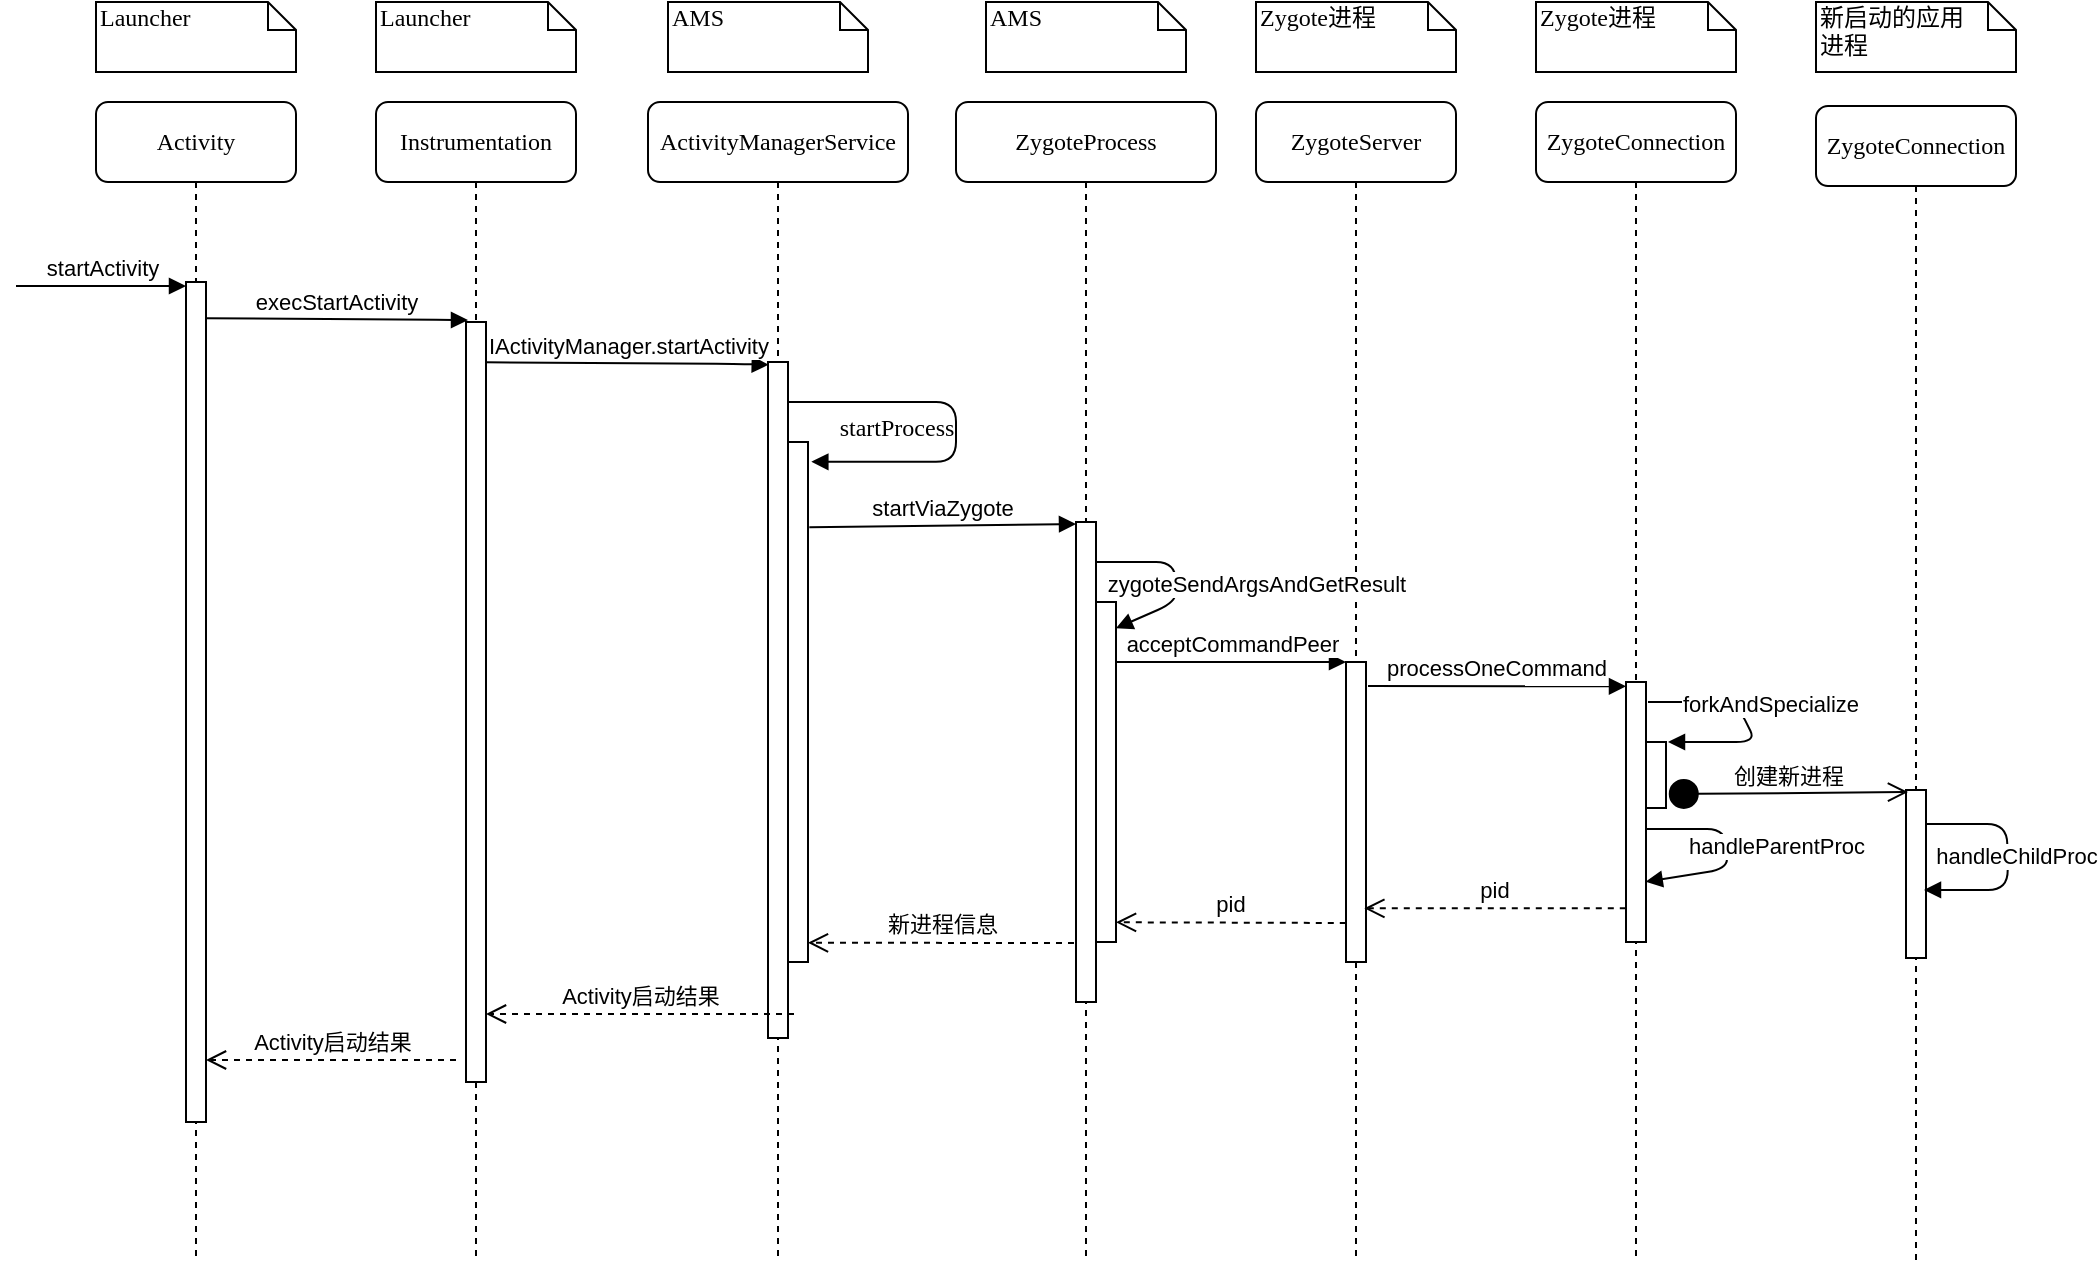 <mxfile version="7.9.5" type="device" userAgent="Mozilla/5.0 (X11; Linux x86_64) AppleWebKit/537.36 (KHTML, like Gecko) draw.io/7.9.5 Chrome/58.0.303.110 Electron/1.7.5 Safari/537.36" editor="www.draw.io"><diagram name="Page-1" id="13e1069c-82ec-6db2-03f1-153e76fe0fe0"><mxGraphModel dx="2083" dy="588" grid="1" gridSize="10" guides="1" tooltips="1" connect="1" arrows="1" fold="1" page="1" pageScale="1" pageWidth="1100" pageHeight="850" background="#ffffff" math="0" shadow="0"><root><mxCell id="0"/><mxCell id="1" parent="0"/><mxCell id="7baba1c4bc27f4b0-2" value="&lt;div&gt;&lt;span&gt;Instrumentation&lt;/span&gt;&lt;/div&gt;" style="shape=umlLifeline;perimeter=lifelinePerimeter;whiteSpace=wrap;html=1;container=1;collapsible=0;recursiveResize=0;outlineConnect=0;rounded=1;shadow=0;comic=0;labelBackgroundColor=none;strokeColor=#000000;strokeWidth=1;fillColor=#FFFFFF;fontFamily=Verdana;fontSize=12;fontColor=#000000;align=center;" parent="1" vertex="1"><mxGeometry x="150" y="160" width="100" height="580" as="geometry"/></mxCell><mxCell id="7baba1c4bc27f4b0-10" value="" style="html=1;points=[];perimeter=orthogonalPerimeter;rounded=0;shadow=0;comic=0;labelBackgroundColor=none;strokeColor=#000000;strokeWidth=1;fillColor=#FFFFFF;fontFamily=Verdana;fontSize=12;fontColor=#000000;align=center;" parent="7baba1c4bc27f4b0-2" vertex="1"><mxGeometry x="45" y="110" width="10" height="380" as="geometry"/></mxCell><mxCell id="7baba1c4bc27f4b0-3" value="ActivityManagerService" style="shape=umlLifeline;perimeter=lifelinePerimeter;whiteSpace=wrap;html=1;container=1;collapsible=0;recursiveResize=0;outlineConnect=0;rounded=1;shadow=0;comic=0;labelBackgroundColor=none;strokeColor=#000000;strokeWidth=1;fillColor=#FFFFFF;fontFamily=Verdana;fontSize=12;fontColor=#000000;align=center;" parent="1" vertex="1"><mxGeometry x="286" y="160" width="130" height="580" as="geometry"/></mxCell><mxCell id="7baba1c4bc27f4b0-13" value="" style="html=1;points=[];perimeter=orthogonalPerimeter;rounded=0;shadow=0;comic=0;labelBackgroundColor=none;strokeColor=#000000;strokeWidth=1;fillColor=#FFFFFF;fontFamily=Verdana;fontSize=12;fontColor=#000000;align=center;" parent="7baba1c4bc27f4b0-3" vertex="1"><mxGeometry x="60" y="130" width="10" height="338" as="geometry"/></mxCell><mxCell id="7baba1c4bc27f4b0-4" value="ZygoteProcess" style="shape=umlLifeline;perimeter=lifelinePerimeter;whiteSpace=wrap;html=1;container=1;collapsible=0;recursiveResize=0;outlineConnect=0;rounded=1;shadow=0;comic=0;labelBackgroundColor=none;strokeColor=#000000;strokeWidth=1;fillColor=#FFFFFF;fontFamily=Verdana;fontSize=12;fontColor=#000000;align=center;size=40;" parent="1" vertex="1"><mxGeometry x="440" y="160" width="130" height="580" as="geometry"/></mxCell><mxCell id="7baba1c4bc27f4b0-5" value="ZygoteServer" style="shape=umlLifeline;perimeter=lifelinePerimeter;whiteSpace=wrap;html=1;container=1;collapsible=0;recursiveResize=0;outlineConnect=0;rounded=1;shadow=0;comic=0;labelBackgroundColor=none;strokeColor=#000000;strokeWidth=1;fillColor=#FFFFFF;fontFamily=Verdana;fontSize=12;fontColor=#000000;align=center;" parent="1" vertex="1"><mxGeometry x="590" y="160" width="100" height="580" as="geometry"/></mxCell><mxCell id="7baba1c4bc27f4b0-19" value="" style="html=1;points=[];perimeter=orthogonalPerimeter;rounded=0;shadow=0;comic=0;labelBackgroundColor=none;strokeColor=#000000;strokeWidth=1;fillColor=#FFFFFF;fontFamily=Verdana;fontSize=12;fontColor=#000000;align=center;" parent="7baba1c4bc27f4b0-5" vertex="1"><mxGeometry x="45" y="280" width="10" height="150" as="geometry"/></mxCell><mxCell id="7baba1c4bc27f4b0-6" value="ZygoteConnection" style="shape=umlLifeline;perimeter=lifelinePerimeter;whiteSpace=wrap;html=1;container=1;collapsible=0;recursiveResize=0;outlineConnect=0;rounded=1;shadow=0;comic=0;labelBackgroundColor=none;strokeColor=#000000;strokeWidth=1;fillColor=#FFFFFF;fontFamily=Verdana;fontSize=12;fontColor=#000000;align=center;" parent="1" vertex="1"><mxGeometry x="730" y="160" width="100" height="580" as="geometry"/></mxCell><mxCell id="pQuNC2DUNFLTjC2z-Mb4-32" value="" style="html=1;points=[];perimeter=orthogonalPerimeter;rounded=0;shadow=0;comic=0;labelBackgroundColor=none;strokeColor=#000000;strokeWidth=1;fillColor=#FFFFFF;fontFamily=Verdana;fontSize=12;fontColor=#000000;align=center;" parent="7baba1c4bc27f4b0-6" vertex="1"><mxGeometry x="45" y="290" width="10" height="130" as="geometry"/></mxCell><mxCell id="7baba1c4bc27f4b0-7" value="ZygoteConnection" style="shape=umlLifeline;perimeter=lifelinePerimeter;whiteSpace=wrap;html=1;container=1;collapsible=0;recursiveResize=0;outlineConnect=0;rounded=1;shadow=0;comic=0;labelBackgroundColor=none;strokeColor=#000000;strokeWidth=1;fillColor=#FFFFFF;fontFamily=Verdana;fontSize=12;fontColor=#000000;align=center;" parent="1" vertex="1"><mxGeometry x="870" y="162" width="100" height="580" as="geometry"/></mxCell><mxCell id="7baba1c4bc27f4b0-25" value="" style="html=1;points=[];perimeter=orthogonalPerimeter;rounded=0;shadow=0;comic=0;labelBackgroundColor=none;strokeColor=#000000;strokeWidth=1;fillColor=#FFFFFF;fontFamily=Verdana;fontSize=12;fontColor=#000000;align=center;" parent="7baba1c4bc27f4b0-7" vertex="1"><mxGeometry x="45" y="342" width="10" height="84" as="geometry"/></mxCell><mxCell id="7baba1c4bc27f4b0-8" value="Activity" style="shape=umlLifeline;perimeter=lifelinePerimeter;whiteSpace=wrap;html=1;container=1;collapsible=0;recursiveResize=0;outlineConnect=0;rounded=1;shadow=0;comic=0;labelBackgroundColor=none;strokeColor=#000000;strokeWidth=1;fillColor=#FFFFFF;fontFamily=Verdana;fontSize=12;fontColor=#000000;align=center;" parent="1" vertex="1"><mxGeometry x="10" y="160" width="100" height="580" as="geometry"/></mxCell><mxCell id="7baba1c4bc27f4b0-9" value="" style="html=1;points=[];perimeter=orthogonalPerimeter;rounded=0;shadow=0;comic=0;labelBackgroundColor=none;strokeColor=#000000;strokeWidth=1;fillColor=#FFFFFF;fontFamily=Verdana;fontSize=12;fontColor=#000000;align=center;" parent="7baba1c4bc27f4b0-8" vertex="1"><mxGeometry x="45" y="90" width="10" height="420" as="geometry"/></mxCell><mxCell id="7baba1c4bc27f4b0-16" value="" style="html=1;points=[];perimeter=orthogonalPerimeter;rounded=0;shadow=0;comic=0;labelBackgroundColor=none;strokeColor=#000000;strokeWidth=1;fillColor=#FFFFFF;fontFamily=Verdana;fontSize=12;fontColor=#000000;align=center;" parent="1" vertex="1"><mxGeometry x="500" y="370" width="10" height="240" as="geometry"/></mxCell><mxCell id="7baba1c4bc27f4b0-17" value="startProcess" style="html=1;verticalAlign=bottom;endArrow=block;labelBackgroundColor=none;fontFamily=Verdana;fontSize=12;edgeStyle=elbowEdgeStyle;elbow=vertical;entryX=1.167;entryY=0.038;entryDx=0;entryDy=0;entryPerimeter=0;" parent="1" source="7baba1c4bc27f4b0-13" target="pQuNC2DUNFLTjC2z-Mb4-15" edge="1"><mxGeometry x="0.139" y="-30" relative="1" as="geometry"><mxPoint x="420" y="300" as="sourcePoint"/><Array as="points"><mxPoint x="440" y="310"/><mxPoint x="450" y="310"/><mxPoint x="370" y="300"/></Array><mxPoint as="offset"/></mxGeometry></mxCell><mxCell id="7baba1c4bc27f4b0-40" value="Launcher" style="shape=note;whiteSpace=wrap;html=1;size=14;verticalAlign=top;align=left;spacingTop=-6;rounded=0;shadow=0;comic=0;labelBackgroundColor=none;strokeColor=#000000;strokeWidth=1;fillColor=#FFFFFF;fontFamily=Verdana;fontSize=12;fontColor=#000000;" parent="1" vertex="1"><mxGeometry x="10" y="110" width="100" height="35" as="geometry"/></mxCell><mxCell id="7baba1c4bc27f4b0-41" value="Launcher" style="shape=note;whiteSpace=wrap;html=1;size=14;verticalAlign=top;align=left;spacingTop=-6;rounded=0;shadow=0;comic=0;labelBackgroundColor=none;strokeColor=#000000;strokeWidth=1;fillColor=#FFFFFF;fontFamily=Verdana;fontSize=12;fontColor=#000000;" parent="1" vertex="1"><mxGeometry x="150" y="110" width="100" height="35" as="geometry"/></mxCell><mxCell id="7baba1c4bc27f4b0-42" value="AMS" style="shape=note;whiteSpace=wrap;html=1;size=14;verticalAlign=top;align=left;spacingTop=-6;rounded=0;shadow=0;comic=0;labelBackgroundColor=none;strokeColor=#000000;strokeWidth=1;fillColor=#FFFFFF;fontFamily=Verdana;fontSize=12;fontColor=#000000;" parent="1" vertex="1"><mxGeometry x="296" y="110" width="100" height="35" as="geometry"/></mxCell><mxCell id="7baba1c4bc27f4b0-44" value="Zygote进程" style="shape=note;whiteSpace=wrap;html=1;size=14;verticalAlign=top;align=left;spacingTop=-6;rounded=0;shadow=0;comic=0;labelBackgroundColor=none;strokeColor=#000000;strokeWidth=1;fillColor=#FFFFFF;fontFamily=Verdana;fontSize=12;fontColor=#000000;" parent="1" vertex="1"><mxGeometry x="590" y="110" width="100" height="35" as="geometry"/></mxCell><mxCell id="7baba1c4bc27f4b0-45" value="Zygote进程" style="shape=note;whiteSpace=wrap;html=1;size=14;verticalAlign=top;align=left;spacingTop=-6;rounded=0;shadow=0;comic=0;labelBackgroundColor=none;strokeColor=#000000;strokeWidth=1;fillColor=#FFFFFF;fontFamily=Verdana;fontSize=12;fontColor=#000000;" parent="1" vertex="1"><mxGeometry x="730" y="110" width="100" height="35" as="geometry"/></mxCell><mxCell id="7baba1c4bc27f4b0-46" value="新启动的应用&lt;div&gt;进程&lt;/div&gt;" style="shape=note;whiteSpace=wrap;html=1;size=14;verticalAlign=top;align=left;spacingTop=-6;rounded=0;shadow=0;comic=0;labelBackgroundColor=none;strokeColor=#000000;strokeWidth=1;fillColor=#FFFFFF;fontFamily=Verdana;fontSize=12;fontColor=#000000;" parent="1" vertex="1"><mxGeometry x="870" y="110" width="100" height="35" as="geometry"/></mxCell><mxCell id="pQuNC2DUNFLTjC2z-Mb4-4" value="execStartActivity" style="html=1;verticalAlign=bottom;endArrow=block;exitX=0.986;exitY=0.023;exitDx=0;exitDy=0;exitPerimeter=0;" parent="1" edge="1"><mxGeometry width="80" relative="1" as="geometry"><mxPoint x="64.839" y="268.129" as="sourcePoint"/><mxPoint x="196" y="269" as="targetPoint"/><Array as="points"><mxPoint x="190" y="269"/></Array></mxGeometry></mxCell><mxCell id="pQuNC2DUNFLTjC2z-Mb4-5" value="&lt;div&gt;IActivityManager.startActivity&lt;/div&gt;" style="html=1;verticalAlign=bottom;endArrow=block;exitX=0.986;exitY=0.023;exitDx=0;exitDy=0;exitPerimeter=0;entryX=0.038;entryY=0.004;entryDx=0;entryDy=0;entryPerimeter=0;" parent="1" target="7baba1c4bc27f4b0-13" edge="1"><mxGeometry width="80" relative="1" as="geometry"><mxPoint x="204.839" y="290.129" as="sourcePoint"/><mxPoint x="357" y="291" as="targetPoint"/><Array as="points"><mxPoint x="330" y="291"/></Array></mxGeometry></mxCell><mxCell id="pQuNC2DUNFLTjC2z-Mb4-8" value="AMS" style="shape=note;whiteSpace=wrap;html=1;size=14;verticalAlign=top;align=left;spacingTop=-6;rounded=0;shadow=0;comic=0;labelBackgroundColor=none;strokeColor=#000000;strokeWidth=1;fillColor=#FFFFFF;fontFamily=Verdana;fontSize=12;fontColor=#000000;" parent="1" vertex="1"><mxGeometry x="455" y="110" width="100" height="35" as="geometry"/></mxCell><mxCell id="pQuNC2DUNFLTjC2z-Mb4-15" value="" style="html=1;points=[];perimeter=orthogonalPerimeter;rounded=0;shadow=0;comic=0;labelBackgroundColor=none;strokeColor=#000000;strokeWidth=1;fillColor=#FFFFFF;fontFamily=Verdana;fontSize=12;fontColor=#000000;align=center;" parent="1" vertex="1"><mxGeometry x="356" y="330" width="10" height="260" as="geometry"/></mxCell><mxCell id="pQuNC2DUNFLTjC2z-Mb4-22" value="startViaZygote" style="html=1;verticalAlign=bottom;endArrow=block;exitX=1.066;exitY=0.164;exitPerimeter=0;" parent="1" edge="1" source="pQuNC2DUNFLTjC2z-Mb4-15"><mxGeometry width="80" relative="1" as="geometry"><mxPoint x="380" y="371" as="sourcePoint"/><mxPoint x="500" y="371" as="targetPoint"/></mxGeometry></mxCell><mxCell id="pQuNC2DUNFLTjC2z-Mb4-23" value="&lt;div&gt;&lt;span&gt;zygoteSendArgsAndGetResult&lt;/span&gt;&lt;/div&gt;" style="html=1;verticalAlign=bottom;endArrow=block;entryX=0.997;entryY=0.114;entryDx=0;entryDy=0;entryPerimeter=0;" parent="1" edge="1"><mxGeometry x="0.293" y="40" width="80" relative="1" as="geometry"><mxPoint x="510" y="390" as="sourcePoint"/><mxPoint x="519.966" y="423.138" as="targetPoint"/><Array as="points"><mxPoint x="550" y="390"/><mxPoint x="550" y="410"/></Array><mxPoint x="24" y="-37" as="offset"/></mxGeometry></mxCell><mxCell id="pQuNC2DUNFLTjC2z-Mb4-24" value="新进程信息" style="html=1;verticalAlign=bottom;endArrow=open;dashed=1;endSize=8;entryX=0.997;entryY=0.963;entryPerimeter=0;" parent="1" edge="1" target="pQuNC2DUNFLTjC2z-Mb4-15"><mxGeometry relative="1" as="geometry"><mxPoint x="499" y="580.5" as="sourcePoint"/><mxPoint x="380" y="580" as="targetPoint"/></mxGeometry></mxCell><mxCell id="pQuNC2DUNFLTjC2z-Mb4-25" value="" style="html=1;points=[];perimeter=orthogonalPerimeter;rounded=0;shadow=0;comic=0;labelBackgroundColor=none;strokeColor=#000000;strokeWidth=1;fillColor=#FFFFFF;fontFamily=Verdana;fontSize=12;fontColor=#000000;align=center;" parent="1" vertex="1"><mxGeometry x="510" y="410" width="10" height="170" as="geometry"/></mxCell><mxCell id="pQuNC2DUNFLTjC2z-Mb4-28" value="acceptCommandPeer" style="html=1;verticalAlign=bottom;endArrow=block;" parent="1" target="7baba1c4bc27f4b0-19" edge="1"><mxGeometry width="80" relative="1" as="geometry"><mxPoint x="520" y="440" as="sourcePoint"/><mxPoint x="600" y="440" as="targetPoint"/></mxGeometry></mxCell><mxCell id="pQuNC2DUNFLTjC2z-Mb4-30" value="Activity启动结果" style="html=1;verticalAlign=bottom;endArrow=open;dashed=1;endSize=8;" parent="1" edge="1"><mxGeometry relative="1" as="geometry"><mxPoint x="359" y="616" as="sourcePoint"/><mxPoint x="205" y="616" as="targetPoint"/></mxGeometry></mxCell><mxCell id="pQuNC2DUNFLTjC2z-Mb4-31" value="Activity启动结果" style="html=1;verticalAlign=bottom;endArrow=open;dashed=1;endSize=8;" parent="1" edge="1"><mxGeometry relative="1" as="geometry"><mxPoint x="190" y="639" as="sourcePoint"/><mxPoint x="65" y="639" as="targetPoint"/></mxGeometry></mxCell><mxCell id="pQuNC2DUNFLTjC2z-Mb4-33" value="processOneCommand" style="html=1;verticalAlign=bottom;endArrow=block;entryX=0;entryY=0.163;entryDx=0;entryDy=0;entryPerimeter=0;" parent="1" edge="1"><mxGeometry width="80" relative="1" as="geometry"><mxPoint x="646" y="452" as="sourcePoint"/><mxPoint x="775" y="452.167" as="targetPoint"/></mxGeometry></mxCell><mxCell id="pQuNC2DUNFLTjC2z-Mb4-34" value="forkAndSpecialize" style="html=1;verticalAlign=bottom;endArrow=block;" parent="1" edge="1"><mxGeometry x="0.253" y="-14" width="80" relative="1" as="geometry"><mxPoint x="786" y="460" as="sourcePoint"/><mxPoint x="796" y="480" as="targetPoint"/><Array as="points"><mxPoint x="830" y="460"/><mxPoint x="840" y="480"/></Array><mxPoint x="10" y="4" as="offset"/></mxGeometry></mxCell><mxCell id="pQuNC2DUNFLTjC2z-Mb4-35" value="&lt;div&gt;&lt;span&gt;handleChildProc&lt;/span&gt;&lt;/div&gt;" style="html=1;verticalAlign=bottom;endArrow=block;entryX=0.9;entryY=0.595;entryDx=0;entryDy=0;entryPerimeter=0;" parent="1" target="7baba1c4bc27f4b0-25" edge="1"><mxGeometry x="0.131" y="4" width="80" relative="1" as="geometry"><mxPoint x="925.5" y="521" as="sourcePoint"/><mxPoint x="926" y="541" as="targetPoint"/><Array as="points"><mxPoint x="965.5" y="521"/><mxPoint x="966" y="554"/></Array><mxPoint as="offset"/></mxGeometry></mxCell><mxCell id="pQuNC2DUNFLTjC2z-Mb4-37" value="pid&lt;br&gt;" style="html=1;verticalAlign=bottom;endArrow=open;dashed=1;endSize=8;entryX=0.917;entryY=0.821;entryDx=0;entryDy=0;entryPerimeter=0;exitX=-0.01;exitY=0.87;exitDx=0;exitDy=0;exitPerimeter=0;" parent="1" source="pQuNC2DUNFLTjC2z-Mb4-32" target="7baba1c4bc27f4b0-19" edge="1"><mxGeometry relative="1" as="geometry"><mxPoint x="770" y="560" as="sourcePoint"/><mxPoint x="650.0" y="559.5" as="targetPoint"/></mxGeometry></mxCell><mxCell id="pQuNC2DUNFLTjC2z-Mb4-38" value="&lt;div&gt;&lt;span&gt;handleParentProc&lt;/span&gt;&lt;/div&gt;" style="html=1;verticalAlign=bottom;endArrow=block;entryX=0.933;entryY=0.552;entryDx=0;entryDy=0;entryPerimeter=0;" parent="1" edge="1"><mxGeometry x="0.186" y="25" width="80" relative="1" as="geometry"><mxPoint x="785.5" y="523.5" as="sourcePoint"/><mxPoint x="784.833" y="549.833" as="targetPoint"/><Array as="points"><mxPoint x="825.5" y="523.5"/><mxPoint x="825.5" y="543.5"/></Array><mxPoint x="21" y="-27" as="offset"/></mxGeometry></mxCell><mxCell id="pQuNC2DUNFLTjC2z-Mb4-39" value="pid" style="html=1;verticalAlign=bottom;endArrow=open;dashed=1;endSize=8;entryX=1;entryY=0.942;entryDx=0;entryDy=0;entryPerimeter=0;exitX=-0.01;exitY=0.87;exitDx=0;exitDy=0;exitPerimeter=0;" parent="1" source="7baba1c4bc27f4b0-19" target="pQuNC2DUNFLTjC2z-Mb4-25" edge="1"><mxGeometry relative="1" as="geometry"><mxPoint x="630" y="570" as="sourcePoint"/><mxPoint x="525" y="570.167" as="targetPoint"/></mxGeometry></mxCell><mxCell id="pQuNC2DUNFLTjC2z-Mb4-41" value="" style="html=1;points=[];perimeter=orthogonalPerimeter;rounded=0;shadow=0;comic=0;labelBackgroundColor=none;strokeColor=#000000;strokeWidth=1;fillColor=#FFFFFF;fontFamily=Verdana;fontSize=12;fontColor=#000000;align=center;" parent="1" vertex="1"><mxGeometry x="785" y="480" width="10" height="33" as="geometry"/></mxCell><mxCell id="pQuNC2DUNFLTjC2z-Mb4-45" value="创建新进程" style="html=1;verticalAlign=bottom;startArrow=circle;startFill=1;endArrow=open;startSize=6;endSize=8;exitX=1.1;exitY=0.884;exitDx=0;exitDy=0;exitPerimeter=0;" parent="1" edge="1"><mxGeometry width="80" relative="1" as="geometry"><mxPoint x="795.889" y="506.056" as="sourcePoint"/><mxPoint x="916" y="505" as="targetPoint"/><Array as="points"/></mxGeometry></mxCell><mxCell id="G1G0s4TOZiYcdad5z5uo-3" value="startActivity" style="html=1;verticalAlign=bottom;endArrow=block;" parent="1" edge="1"><mxGeometry width="80" relative="1" as="geometry"><mxPoint x="-30" y="252" as="sourcePoint"/><mxPoint x="55.0" y="252" as="targetPoint"/><Array as="points"><mxPoint x="49" y="252"/></Array></mxGeometry></mxCell></root></mxGraphModel></diagram></mxfile>